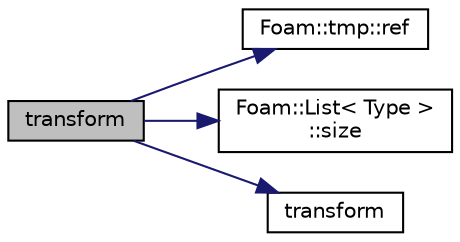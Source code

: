 digraph "transform"
{
  bgcolor="transparent";
  edge [fontname="Helvetica",fontsize="10",labelfontname="Helvetica",labelfontsize="10"];
  node [fontname="Helvetica",fontsize="10",shape=record];
  rankdir="LR";
  Node82046 [label="transform",height=0.2,width=0.4,color="black", fillcolor="grey75", style="filled", fontcolor="black"];
  Node82046 -> Node82047 [color="midnightblue",fontsize="10",style="solid",fontname="Helvetica"];
  Node82047 [label="Foam::tmp::ref",height=0.2,width=0.4,color="black",URL="$a27077.html#aeaf81e641282874cef07f5b808efc83b",tooltip="Return non-const reference or generate a fatal error. "];
  Node82046 -> Node82048 [color="midnightblue",fontsize="10",style="solid",fontname="Helvetica"];
  Node82048 [label="Foam::List\< Type \>\l::size",height=0.2,width=0.4,color="black",URL="$a26833.html#a8a5f6fa29bd4b500caf186f60245b384",tooltip="Override size to be inconsistent with allocated storage. "];
  Node82046 -> Node82049 [color="midnightblue",fontsize="10",style="solid",fontname="Helvetica"];
  Node82049 [label="transform",height=0.2,width=0.4,color="black",URL="$a21851.html#a919915170941701c1223291531ad010c"];
}
